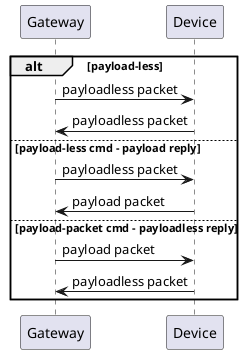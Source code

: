 @startuml
participant Gateway
participant Device
alt payload-less
Gateway -> Device : payloadless packet
Gateway <- Device : payloadless packet
else payload-less cmd - payload reply
Gateway -> Device : payloadless packet
Gateway <- Device : payload packet
else payload-packet cmd - payloadless reply
Gateway -> Device : payload packet
Gateway <- Device : payloadless packet
end
@enduml